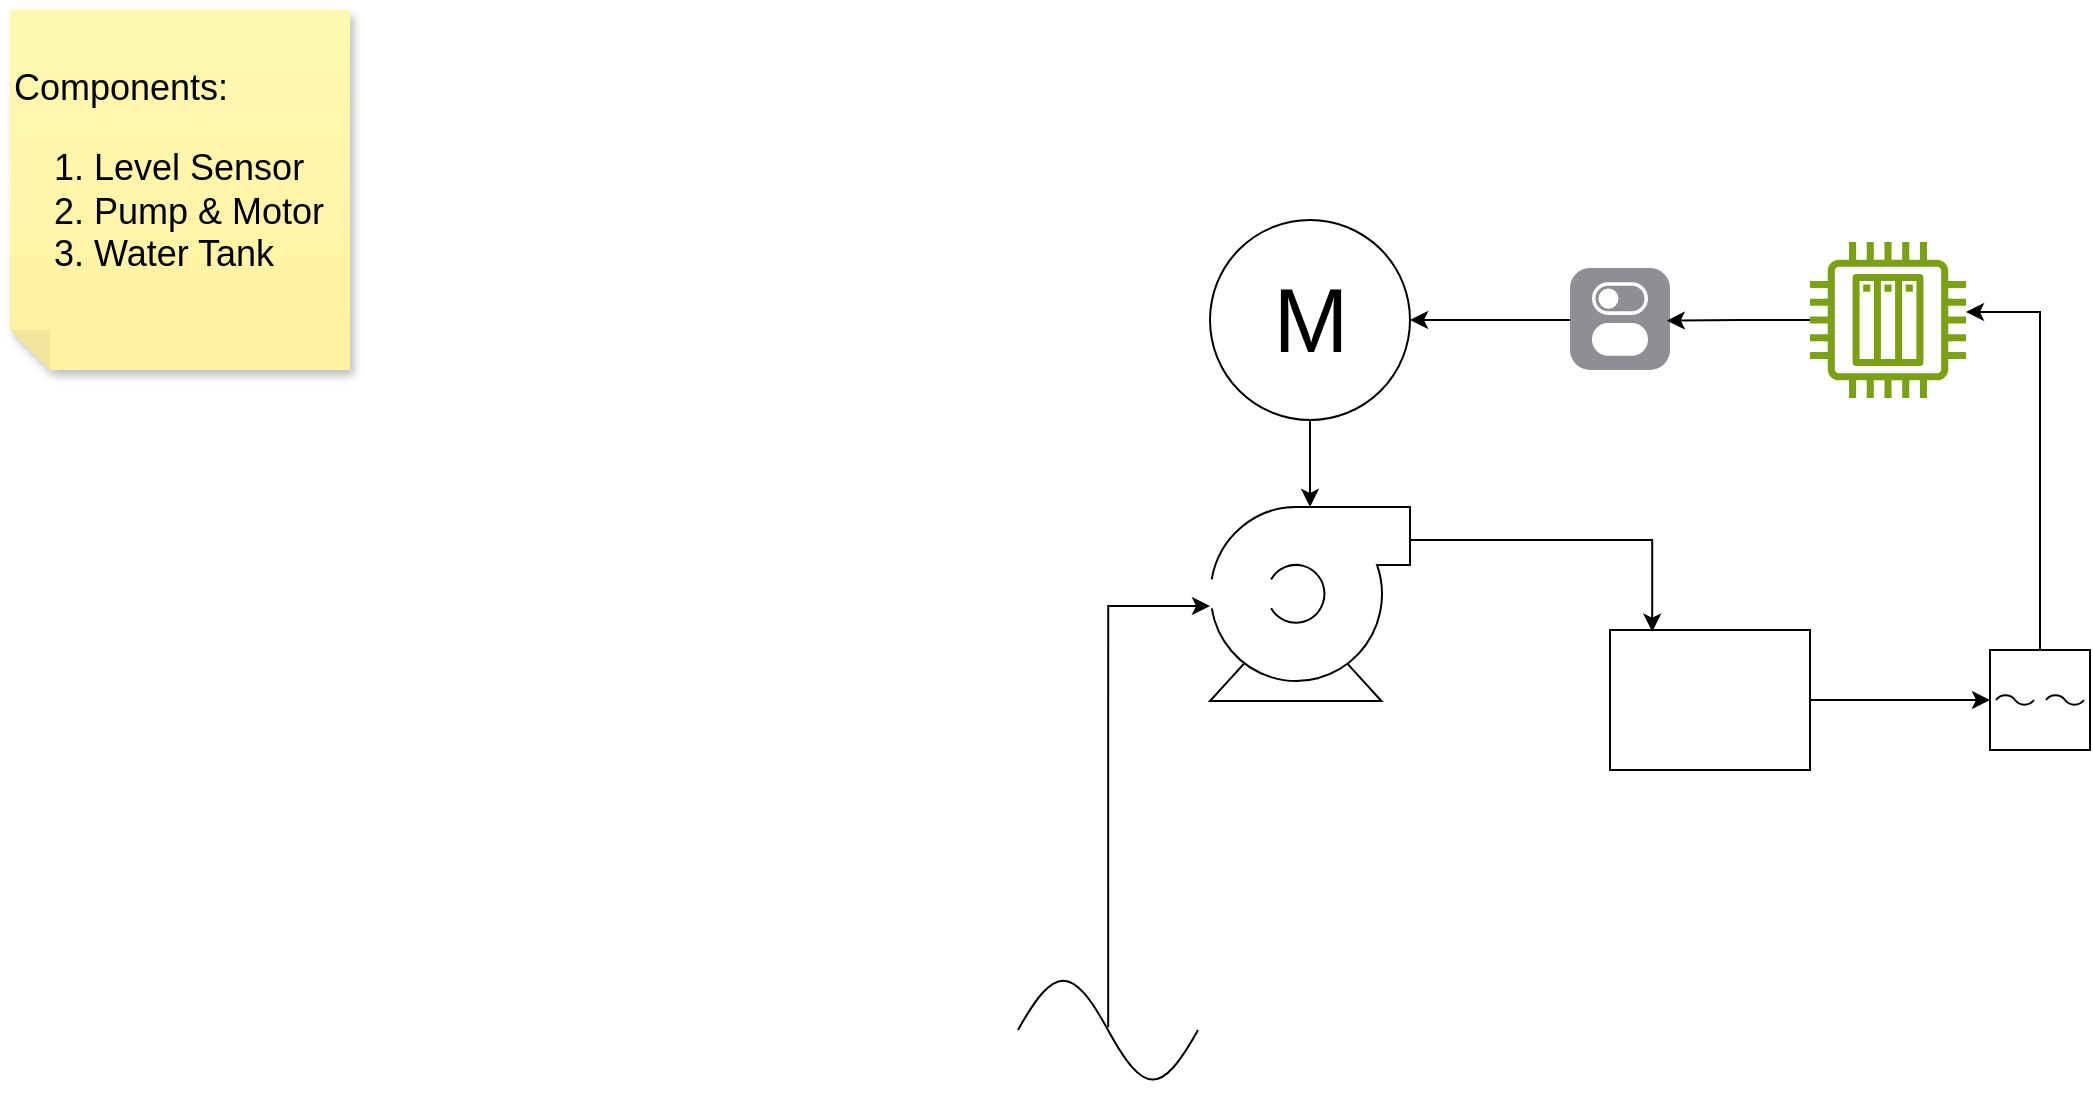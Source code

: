 <mxfile version="24.7.17" pages="2">
  <diagram name="Page-1" id="r7G6-msiFNDbEfIQwIHp">
    <mxGraphModel dx="2545" dy="1354" grid="1" gridSize="10" guides="1" tooltips="1" connect="1" arrows="1" fold="1" page="1" pageScale="1" pageWidth="1600" pageHeight="900" background="none" math="0" shadow="0">
      <root>
        <mxCell id="0" />
        <mxCell id="1" parent="0" />
        <mxCell id="XfuuROyitthQNEPASvEh-1" value="&lt;font style=&quot;font-size: 18px;&quot;&gt;Components:&lt;/font&gt;&lt;div style=&quot;font-size: 18px;&quot;&gt;&lt;ol&gt;&lt;li&gt;&lt;font style=&quot;font-size: 18px;&quot;&gt;Level Sensor&lt;/font&gt;&lt;/li&gt;&lt;li&gt;&lt;font style=&quot;font-size: 18px;&quot;&gt;Pump &amp;amp; Motor&lt;/font&gt;&lt;/li&gt;&lt;li&gt;&lt;font style=&quot;font-size: 18px;&quot;&gt;Water Tank&lt;/font&gt;&lt;/li&gt;&lt;/ol&gt;&lt;/div&gt;" style="shape=note;whiteSpace=wrap;html=1;backgroundOutline=1;fontColor=#000000;darkOpacity=0.05;fillColor=#FFF9B2;strokeColor=none;fillStyle=solid;direction=west;gradientDirection=north;gradientColor=#FFF2A1;shadow=1;size=20;pointerEvents=1;align=left;rounded=0;" vertex="1" parent="1">
          <mxGeometry x="50" y="50" width="170" height="180" as="geometry" />
        </mxCell>
        <mxCell id="XfuuROyitthQNEPASvEh-3" value="" style="verticalLabelPosition=bottom;align=center;outlineConnect=0;dashed=0;html=1;verticalAlign=top;shape=mxgraph.pid.flow_sensors.ultrasonic;rounded=0;" vertex="1" parent="1">
          <mxGeometry x="1040" y="370" width="50" height="50" as="geometry" />
        </mxCell>
        <mxCell id="XfuuROyitthQNEPASvEh-16" value="" style="edgeStyle=orthogonalEdgeStyle;rounded=0;orthogonalLoop=1;jettySize=auto;html=1;" edge="1" parent="1" source="XfuuROyitthQNEPASvEh-6" target="XfuuROyitthQNEPASvEh-7">
          <mxGeometry relative="1" as="geometry" />
        </mxCell>
        <mxCell id="XfuuROyitthQNEPASvEh-6" value="M" style="dashed=0;outlineConnect=0;align=center;html=1;shape=mxgraph.pid.engines.electric_motor;fontSize=45;rounded=0;" vertex="1" parent="1">
          <mxGeometry x="650" y="155" width="100" height="100" as="geometry" />
        </mxCell>
        <mxCell id="XfuuROyitthQNEPASvEh-7" value="" style="shape=mxgraph.pid.pumps.centrifugal_pump_1;html=1;pointerEvents=1;align=center;verticalLabelPosition=bottom;verticalAlign=top;dashed=0;rounded=0;" vertex="1" parent="1">
          <mxGeometry x="650" y="298.5" width="100" height="97" as="geometry" />
        </mxCell>
        <mxCell id="XfuuROyitthQNEPASvEh-24" style="edgeStyle=orthogonalEdgeStyle;rounded=0;orthogonalLoop=1;jettySize=auto;html=1;" edge="1" parent="1" source="XfuuROyitthQNEPASvEh-9" target="XfuuROyitthQNEPASvEh-3">
          <mxGeometry relative="1" as="geometry" />
        </mxCell>
        <mxCell id="XfuuROyitthQNEPASvEh-9" value="" style="shape=mxgraph.pid.vessels.tank,_vessel;html=1;pointerEvents=1;align=center;verticalLabelPosition=bottom;verticalAlign=top;dashed=0;rounded=0;" vertex="1" parent="1">
          <mxGeometry x="850" y="360" width="100" height="70" as="geometry" />
        </mxCell>
        <mxCell id="XfuuROyitthQNEPASvEh-23" style="edgeStyle=orthogonalEdgeStyle;rounded=0;orthogonalLoop=1;jettySize=auto;html=1;entryX=0.211;entryY=0.012;entryDx=0;entryDy=0;entryPerimeter=0;" edge="1" parent="1" source="XfuuROyitthQNEPASvEh-7" target="XfuuROyitthQNEPASvEh-9">
          <mxGeometry relative="1" as="geometry">
            <mxPoint x="890" y="310" as="targetPoint" />
            <Array as="points">
              <mxPoint x="871" y="315" />
            </Array>
          </mxGeometry>
        </mxCell>
        <mxCell id="XfuuROyitthQNEPASvEh-25" style="edgeStyle=orthogonalEdgeStyle;rounded=0;orthogonalLoop=1;jettySize=auto;html=1;entryX=1;entryY=0.5;entryDx=0;entryDy=0;entryPerimeter=0;" edge="1" parent="1" source="XfuuROyitthQNEPASvEh-10" target="XfuuROyitthQNEPASvEh-6">
          <mxGeometry relative="1" as="geometry">
            <Array as="points">
              <mxPoint x="850" y="205" />
            </Array>
          </mxGeometry>
        </mxCell>
        <mxCell id="XfuuROyitthQNEPASvEh-27" value="" style="pointerEvents=1;verticalLabelPosition=bottom;shadow=0;dashed=0;align=center;html=1;verticalAlign=top;shape=mxgraph.electrical.waveforms.sine_wave;" vertex="1" parent="1">
          <mxGeometry x="554" y="527" width="90" height="66.18" as="geometry" />
        </mxCell>
        <mxCell id="XfuuROyitthQNEPASvEh-28" style="edgeStyle=orthogonalEdgeStyle;rounded=0;orthogonalLoop=1;jettySize=auto;html=1;entryX=0.01;entryY=0.5;entryDx=0;entryDy=0;entryPerimeter=0;exitX=0.501;exitY=0.477;exitDx=0;exitDy=0;exitPerimeter=0;" edge="1" parent="1" source="XfuuROyitthQNEPASvEh-27">
          <mxGeometry relative="1" as="geometry">
            <mxPoint x="599" y="561" as="sourcePoint" />
            <mxPoint x="650" y="348" as="targetPoint" />
            <Array as="points">
              <mxPoint x="599" y="348" />
            </Array>
          </mxGeometry>
        </mxCell>
        <mxCell id="XfuuROyitthQNEPASvEh-29" value="" style="edgeStyle=orthogonalEdgeStyle;rounded=0;orthogonalLoop=1;jettySize=auto;html=1;" edge="1" parent="1" source="XfuuROyitthQNEPASvEh-3" target="XfuuROyitthQNEPASvEh-12">
          <mxGeometry relative="1" as="geometry">
            <mxPoint x="1065" y="370" as="sourcePoint" />
            <mxPoint x="1030" y="160" as="targetPoint" />
            <Array as="points">
              <mxPoint x="1065" y="201" />
              <mxPoint x="990" y="201" />
              <mxPoint x="990" y="201" />
            </Array>
          </mxGeometry>
        </mxCell>
        <mxCell id="XfuuROyitthQNEPASvEh-12" value="" style="outlineConnect=0;fontColor=#232F3E;gradientColor=none;fillColor=#7AA116;strokeColor=none;dashed=0;verticalLabelPosition=bottom;verticalAlign=top;align=center;html=1;fontSize=12;fontStyle=0;aspect=fixed;pointerEvents=1;shape=mxgraph.aws4.iot_thing_plc;rounded=0;" vertex="1" parent="1">
          <mxGeometry x="950" y="166" width="78" height="78" as="geometry" />
        </mxCell>
        <mxCell id="XfuuROyitthQNEPASvEh-10" value="" style="html=1;strokeWidth=1;shadow=0;dashed=0;shape=mxgraph.ios7.misc.switch;fillColor=#8F8E94;strokeColor=none;buttonText=;strokeColor2=#222222;fontColor=#222222;fontSize=8;verticalLabelPosition=bottom;verticalAlign=top;align=center;rounded=0;" vertex="1" parent="1">
          <mxGeometry x="830" y="179" width="50" height="51" as="geometry" />
        </mxCell>
        <mxCell id="XfuuROyitthQNEPASvEh-31" style="edgeStyle=orthogonalEdgeStyle;rounded=0;orthogonalLoop=1;jettySize=auto;html=1;entryX=0.968;entryY=0.516;entryDx=0;entryDy=0;entryPerimeter=0;" edge="1" parent="1" source="XfuuROyitthQNEPASvEh-12" target="XfuuROyitthQNEPASvEh-10">
          <mxGeometry relative="1" as="geometry" />
        </mxCell>
      </root>
    </mxGraphModel>
  </diagram>
  <diagram id="18eVjP8CNNq3zacc5nZO" name="Page-2">
    <mxGraphModel dx="1838" dy="940" grid="1" gridSize="10" guides="1" tooltips="1" connect="1" arrows="1" fold="1" page="1" pageScale="1" pageWidth="1600" pageHeight="900" math="0" shadow="0">
      <root>
        <mxCell id="0" />
        <mxCell id="1" parent="0" />
        <mxCell id="PLQV0hYqcaqGxVNB4rza-23" style="edgeStyle=orthogonalEdgeStyle;rounded=0;orthogonalLoop=1;jettySize=auto;html=1;exitX=1;exitY=0.5;exitDx=0;exitDy=0;entryX=0;entryY=0.5;entryDx=0;entryDy=0;" edge="1" parent="1" source="PLQV0hYqcaqGxVNB4rza-1" target="PLQV0hYqcaqGxVNB4rza-8">
          <mxGeometry relative="1" as="geometry" />
        </mxCell>
        <mxCell id="PLQV0hYqcaqGxVNB4rza-1" value="Turn on the pump" style="shape=parallelogram;perimeter=parallelogramPerimeter;whiteSpace=wrap;html=1;fixedSize=1;" vertex="1" parent="1">
          <mxGeometry x="444" y="530" width="120" height="60" as="geometry" />
        </mxCell>
        <mxCell id="PLQV0hYqcaqGxVNB4rza-21" style="edgeStyle=orthogonalEdgeStyle;rounded=0;orthogonalLoop=1;jettySize=auto;html=1;exitX=1;exitY=1;exitDx=0;exitDy=0;" edge="1" parent="1" source="PLQV0hYqcaqGxVNB4rza-3" target="PLQV0hYqcaqGxVNB4rza-1">
          <mxGeometry relative="1" as="geometry" />
        </mxCell>
        <mxCell id="PLQV0hYqcaqGxVNB4rza-22" style="edgeStyle=orthogonalEdgeStyle;rounded=0;orthogonalLoop=1;jettySize=auto;html=1;exitX=1;exitY=0;exitDx=0;exitDy=0;" edge="1" parent="1" source="PLQV0hYqcaqGxVNB4rza-3" target="PLQV0hYqcaqGxVNB4rza-5">
          <mxGeometry relative="1" as="geometry" />
        </mxCell>
        <mxCell id="PLQV0hYqcaqGxVNB4rza-3" value="Is water is below x meter?" style="rhombus;whiteSpace=wrap;html=1;" vertex="1" parent="1">
          <mxGeometry x="190" y="340" width="190" height="190" as="geometry" />
        </mxCell>
        <mxCell id="PLQV0hYqcaqGxVNB4rza-33" style="edgeStyle=orthogonalEdgeStyle;rounded=0;orthogonalLoop=1;jettySize=auto;html=1;entryX=0.5;entryY=0;entryDx=0;entryDy=0;" edge="1" parent="1" source="PLQV0hYqcaqGxVNB4rza-5" target="PLQV0hYqcaqGxVNB4rza-3">
          <mxGeometry relative="1" as="geometry">
            <Array as="points">
              <mxPoint x="510" y="200" />
              <mxPoint x="285" y="200" />
            </Array>
          </mxGeometry>
        </mxCell>
        <mxCell id="PLQV0hYqcaqGxVNB4rza-5" value="Continue checking" style="shape=parallelogram;perimeter=parallelogramPerimeter;whiteSpace=wrap;html=1;fixedSize=1;" vertex="1" parent="1">
          <mxGeometry x="450" y="280" width="120" height="60" as="geometry" />
        </mxCell>
        <mxCell id="PLQV0hYqcaqGxVNB4rza-24" style="edgeStyle=orthogonalEdgeStyle;rounded=0;orthogonalLoop=1;jettySize=auto;html=1;exitX=1;exitY=0;exitDx=0;exitDy=0;" edge="1" parent="1" source="PLQV0hYqcaqGxVNB4rza-8" target="PLQV0hYqcaqGxVNB4rza-11">
          <mxGeometry relative="1" as="geometry" />
        </mxCell>
        <mxCell id="PLQV0hYqcaqGxVNB4rza-25" style="edgeStyle=orthogonalEdgeStyle;rounded=0;orthogonalLoop=1;jettySize=auto;html=1;exitX=1;exitY=1;exitDx=0;exitDy=0;" edge="1" parent="1" source="PLQV0hYqcaqGxVNB4rza-8" target="PLQV0hYqcaqGxVNB4rza-12">
          <mxGeometry relative="1" as="geometry" />
        </mxCell>
        <mxCell id="PLQV0hYqcaqGxVNB4rza-8" value="Is water level rising?" style="rhombus;whiteSpace=wrap;html=1;" vertex="1" parent="1">
          <mxGeometry x="660" y="490" width="140" height="140" as="geometry" />
        </mxCell>
        <mxCell id="PLQV0hYqcaqGxVNB4rza-31" style="edgeStyle=orthogonalEdgeStyle;rounded=0;orthogonalLoop=1;jettySize=auto;html=1;exitX=1;exitY=0.5;exitDx=0;exitDy=0;entryX=0;entryY=0.5;entryDx=0;entryDy=0;" edge="1" parent="1" source="PLQV0hYqcaqGxVNB4rza-11" target="PLQV0hYqcaqGxVNB4rza-30">
          <mxGeometry relative="1" as="geometry" />
        </mxCell>
        <mxCell id="PLQV0hYqcaqGxVNB4rza-11" value="Check for height" style="shape=parallelogram;perimeter=parallelogramPerimeter;whiteSpace=wrap;html=1;fixedSize=1;" vertex="1" parent="1">
          <mxGeometry x="930" y="430" width="120" height="60" as="geometry" />
        </mxCell>
        <mxCell id="EUzcuMT9F8m7jiTUoN_T-10" style="edgeStyle=orthogonalEdgeStyle;rounded=0;orthogonalLoop=1;jettySize=auto;html=1;exitX=1;exitY=0.5;exitDx=0;exitDy=0;" edge="1" parent="1" source="PLQV0hYqcaqGxVNB4rza-12" target="EUzcuMT9F8m7jiTUoN_T-9">
          <mxGeometry relative="1" as="geometry">
            <Array as="points">
              <mxPoint x="1110" y="660" />
              <mxPoint x="1110" y="660" />
            </Array>
          </mxGeometry>
        </mxCell>
        <mxCell id="PLQV0hYqcaqGxVNB4rza-12" value="Need priming" style="shape=parallelogram;perimeter=parallelogramPerimeter;whiteSpace=wrap;html=1;fixedSize=1;" vertex="1" parent="1">
          <mxGeometry x="930" y="630" width="120" height="60" as="geometry" />
        </mxCell>
        <mxCell id="PLQV0hYqcaqGxVNB4rza-26" value="YES" style="text;html=1;align=center;verticalAlign=middle;resizable=0;points=[];autosize=1;strokeColor=none;fillColor=none;" vertex="1" parent="1">
          <mxGeometry x="360" y="490" width="50" height="30" as="geometry" />
        </mxCell>
        <mxCell id="PLQV0hYqcaqGxVNB4rza-27" value="NO" style="text;html=1;align=center;verticalAlign=middle;resizable=0;points=[];autosize=1;strokeColor=none;fillColor=none;" vertex="1" parent="1">
          <mxGeometry x="365" y="348" width="40" height="30" as="geometry" />
        </mxCell>
        <mxCell id="PLQV0hYqcaqGxVNB4rza-28" value="YES" style="text;html=1;align=center;verticalAlign=middle;resizable=0;points=[];autosize=1;strokeColor=none;fillColor=none;" vertex="1" parent="1">
          <mxGeometry x="795" y="458" width="50" height="30" as="geometry" />
        </mxCell>
        <mxCell id="PLQV0hYqcaqGxVNB4rza-29" value="NO" style="text;html=1;align=center;verticalAlign=middle;resizable=0;points=[];autosize=1;strokeColor=none;fillColor=none;" vertex="1" parent="1">
          <mxGeometry x="790" y="628" width="40" height="30" as="geometry" />
        </mxCell>
        <mxCell id="EUzcuMT9F8m7jiTUoN_T-2" style="edgeStyle=orthogonalEdgeStyle;rounded=0;orthogonalLoop=1;jettySize=auto;html=1;exitX=0.5;exitY=0;exitDx=0;exitDy=0;entryX=0.5;entryY=0;entryDx=0;entryDy=0;" edge="1" parent="1" source="PLQV0hYqcaqGxVNB4rza-30" target="PLQV0hYqcaqGxVNB4rza-8">
          <mxGeometry relative="1" as="geometry" />
        </mxCell>
        <mxCell id="EUzcuMT9F8m7jiTUoN_T-8" style="edgeStyle=orthogonalEdgeStyle;rounded=0;orthogonalLoop=1;jettySize=auto;html=1;exitX=1;exitY=0.5;exitDx=0;exitDy=0;" edge="1" parent="1" source="PLQV0hYqcaqGxVNB4rza-30" target="EUzcuMT9F8m7jiTUoN_T-7">
          <mxGeometry relative="1" as="geometry">
            <Array as="points">
              <mxPoint x="1360" y="460" />
              <mxPoint x="1360" y="460" />
            </Array>
          </mxGeometry>
        </mxCell>
        <mxCell id="PLQV0hYqcaqGxVNB4rza-30" value="Is water level is above y meter?" style="rhombus;whiteSpace=wrap;html=1;" vertex="1" parent="1">
          <mxGeometry x="1140" y="420" width="80" height="80" as="geometry" />
        </mxCell>
        <mxCell id="EUzcuMT9F8m7jiTUoN_T-3" value="NO" style="text;html=1;align=center;verticalAlign=middle;resizable=0;points=[];autosize=1;strokeColor=none;fillColor=none;" vertex="1" parent="1">
          <mxGeometry x="1160" y="360" width="40" height="30" as="geometry" />
        </mxCell>
        <mxCell id="EUzcuMT9F8m7jiTUoN_T-7" value="Turn of the pump" style="shape=parallelogram;perimeter=parallelogramPerimeter;whiteSpace=wrap;html=1;fixedSize=1;" vertex="1" parent="1">
          <mxGeometry x="1400" y="428" width="120" height="60" as="geometry" />
        </mxCell>
        <mxCell id="EUzcuMT9F8m7jiTUoN_T-9" value="Report operator for priming &amp;amp; turn off the pump" style="shape=parallelogram;perimeter=parallelogramPerimeter;whiteSpace=wrap;html=1;fixedSize=1;" vertex="1" parent="1">
          <mxGeometry x="1120" y="628" width="120" height="60" as="geometry" />
        </mxCell>
        <mxCell id="EUzcuMT9F8m7jiTUoN_T-11" value="YES" style="text;html=1;align=center;verticalAlign=middle;resizable=0;points=[];autosize=1;strokeColor=none;fillColor=none;" vertex="1" parent="1">
          <mxGeometry x="1225" y="468" width="50" height="30" as="geometry" />
        </mxCell>
      </root>
    </mxGraphModel>
  </diagram>
</mxfile>
